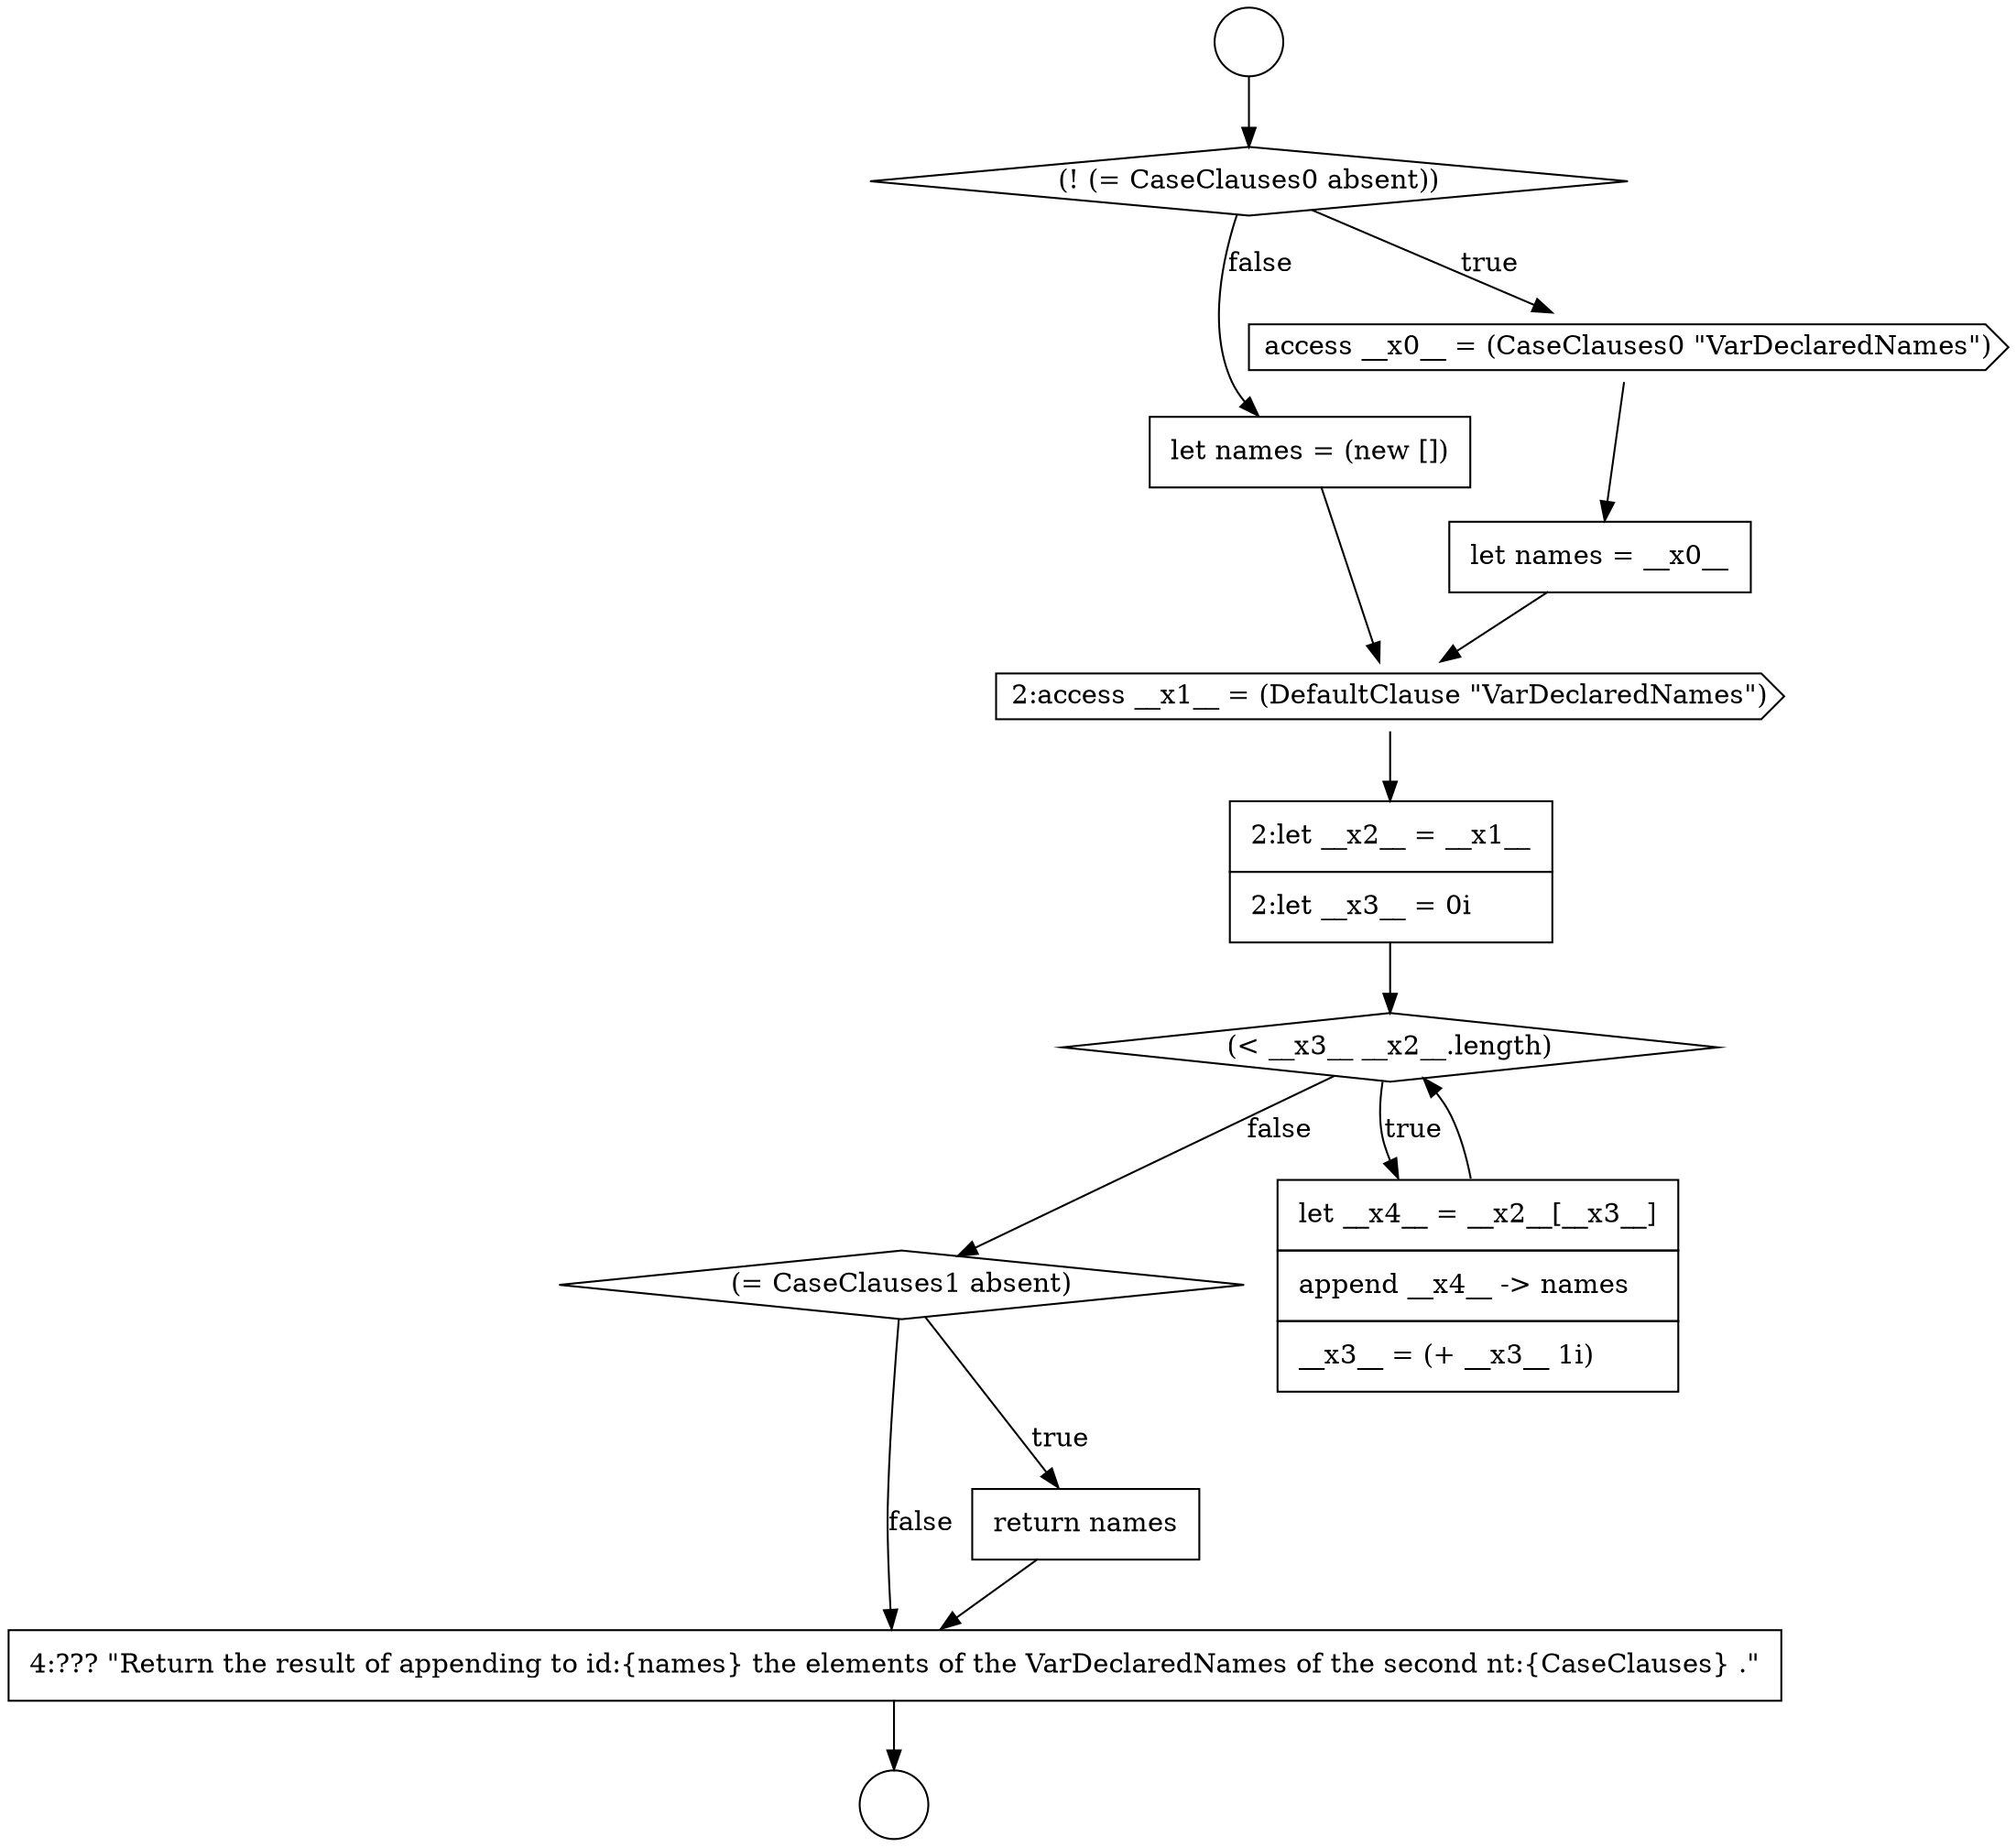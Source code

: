 digraph {
  node7100 [shape=cds, label=<<font color="black">2:access __x1__ = (DefaultClause &quot;VarDeclaredNames&quot;)</font>> color="black" fillcolor="white" style=filled]
  node7096 [shape=diamond, label=<<font color="black">(! (= CaseClauses0 absent))</font>> color="black" fillcolor="white" style=filled]
  node7104 [shape=diamond, label=<<font color="black">(= CaseClauses1 absent)</font>> color="black" fillcolor="white" style=filled]
  node7101 [shape=none, margin=0, label=<<font color="black">
    <table border="0" cellborder="1" cellspacing="0" cellpadding="10">
      <tr><td align="left">2:let __x2__ = __x1__</td></tr>
      <tr><td align="left">2:let __x3__ = 0i</td></tr>
    </table>
  </font>> color="black" fillcolor="white" style=filled]
  node7106 [shape=none, margin=0, label=<<font color="black">
    <table border="0" cellborder="1" cellspacing="0" cellpadding="10">
      <tr><td align="left">4:??? &quot;Return the result of appending to id:{names} the elements of the VarDeclaredNames of the second nt:{CaseClauses} .&quot;</td></tr>
    </table>
  </font>> color="black" fillcolor="white" style=filled]
  node7094 [shape=circle label=" " color="black" fillcolor="white" style=filled]
  node7098 [shape=none, margin=0, label=<<font color="black">
    <table border="0" cellborder="1" cellspacing="0" cellpadding="10">
      <tr><td align="left">let names = __x0__</td></tr>
    </table>
  </font>> color="black" fillcolor="white" style=filled]
  node7102 [shape=diamond, label=<<font color="black">(&lt; __x3__ __x2__.length)</font>> color="black" fillcolor="white" style=filled]
  node7105 [shape=none, margin=0, label=<<font color="black">
    <table border="0" cellborder="1" cellspacing="0" cellpadding="10">
      <tr><td align="left">return names</td></tr>
    </table>
  </font>> color="black" fillcolor="white" style=filled]
  node7099 [shape=none, margin=0, label=<<font color="black">
    <table border="0" cellborder="1" cellspacing="0" cellpadding="10">
      <tr><td align="left">let names = (new [])</td></tr>
    </table>
  </font>> color="black" fillcolor="white" style=filled]
  node7103 [shape=none, margin=0, label=<<font color="black">
    <table border="0" cellborder="1" cellspacing="0" cellpadding="10">
      <tr><td align="left">let __x4__ = __x2__[__x3__]</td></tr>
      <tr><td align="left">append __x4__ -&gt; names</td></tr>
      <tr><td align="left">__x3__ = (+ __x3__ 1i)</td></tr>
    </table>
  </font>> color="black" fillcolor="white" style=filled]
  node7097 [shape=cds, label=<<font color="black">access __x0__ = (CaseClauses0 &quot;VarDeclaredNames&quot;)</font>> color="black" fillcolor="white" style=filled]
  node7095 [shape=circle label=" " color="black" fillcolor="white" style=filled]
  node7098 -> node7100 [ color="black"]
  node7097 -> node7098 [ color="black"]
  node7101 -> node7102 [ color="black"]
  node7106 -> node7095 [ color="black"]
  node7100 -> node7101 [ color="black"]
  node7104 -> node7105 [label=<<font color="black">true</font>> color="black"]
  node7104 -> node7106 [label=<<font color="black">false</font>> color="black"]
  node7103 -> node7102 [ color="black"]
  node7099 -> node7100 [ color="black"]
  node7094 -> node7096 [ color="black"]
  node7096 -> node7097 [label=<<font color="black">true</font>> color="black"]
  node7096 -> node7099 [label=<<font color="black">false</font>> color="black"]
  node7102 -> node7103 [label=<<font color="black">true</font>> color="black"]
  node7102 -> node7104 [label=<<font color="black">false</font>> color="black"]
  node7105 -> node7106 [ color="black"]
}
